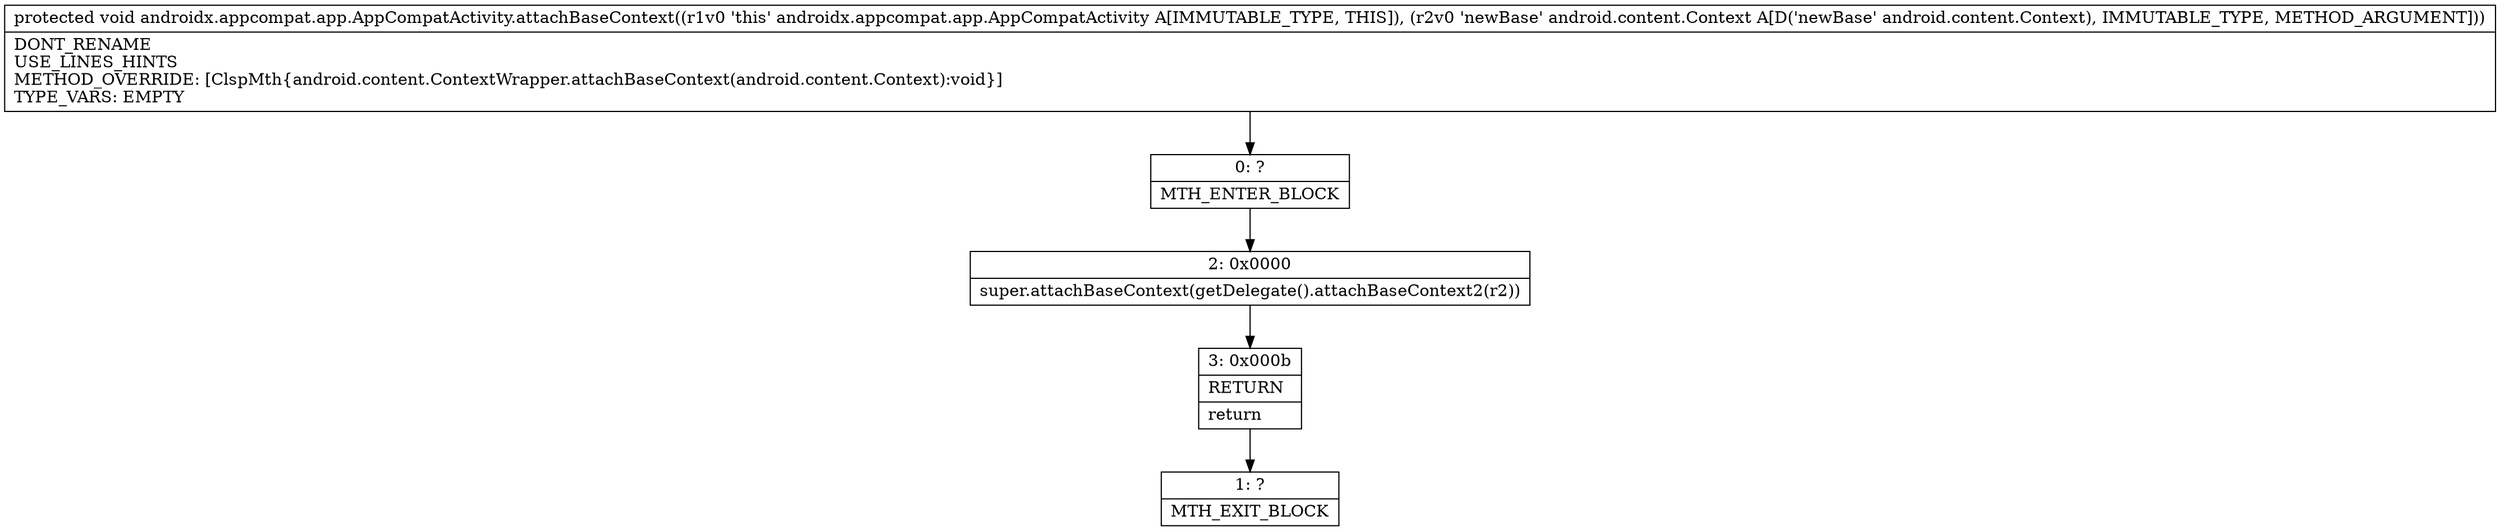 digraph "CFG forandroidx.appcompat.app.AppCompatActivity.attachBaseContext(Landroid\/content\/Context;)V" {
Node_0 [shape=record,label="{0\:\ ?|MTH_ENTER_BLOCK\l}"];
Node_2 [shape=record,label="{2\:\ 0x0000|super.attachBaseContext(getDelegate().attachBaseContext2(r2))\l}"];
Node_3 [shape=record,label="{3\:\ 0x000b|RETURN\l|return\l}"];
Node_1 [shape=record,label="{1\:\ ?|MTH_EXIT_BLOCK\l}"];
MethodNode[shape=record,label="{protected void androidx.appcompat.app.AppCompatActivity.attachBaseContext((r1v0 'this' androidx.appcompat.app.AppCompatActivity A[IMMUTABLE_TYPE, THIS]), (r2v0 'newBase' android.content.Context A[D('newBase' android.content.Context), IMMUTABLE_TYPE, METHOD_ARGUMENT]))  | DONT_RENAME\lUSE_LINES_HINTS\lMETHOD_OVERRIDE: [ClspMth\{android.content.ContextWrapper.attachBaseContext(android.content.Context):void\}]\lTYPE_VARS: EMPTY\l}"];
MethodNode -> Node_0;Node_0 -> Node_2;
Node_2 -> Node_3;
Node_3 -> Node_1;
}

